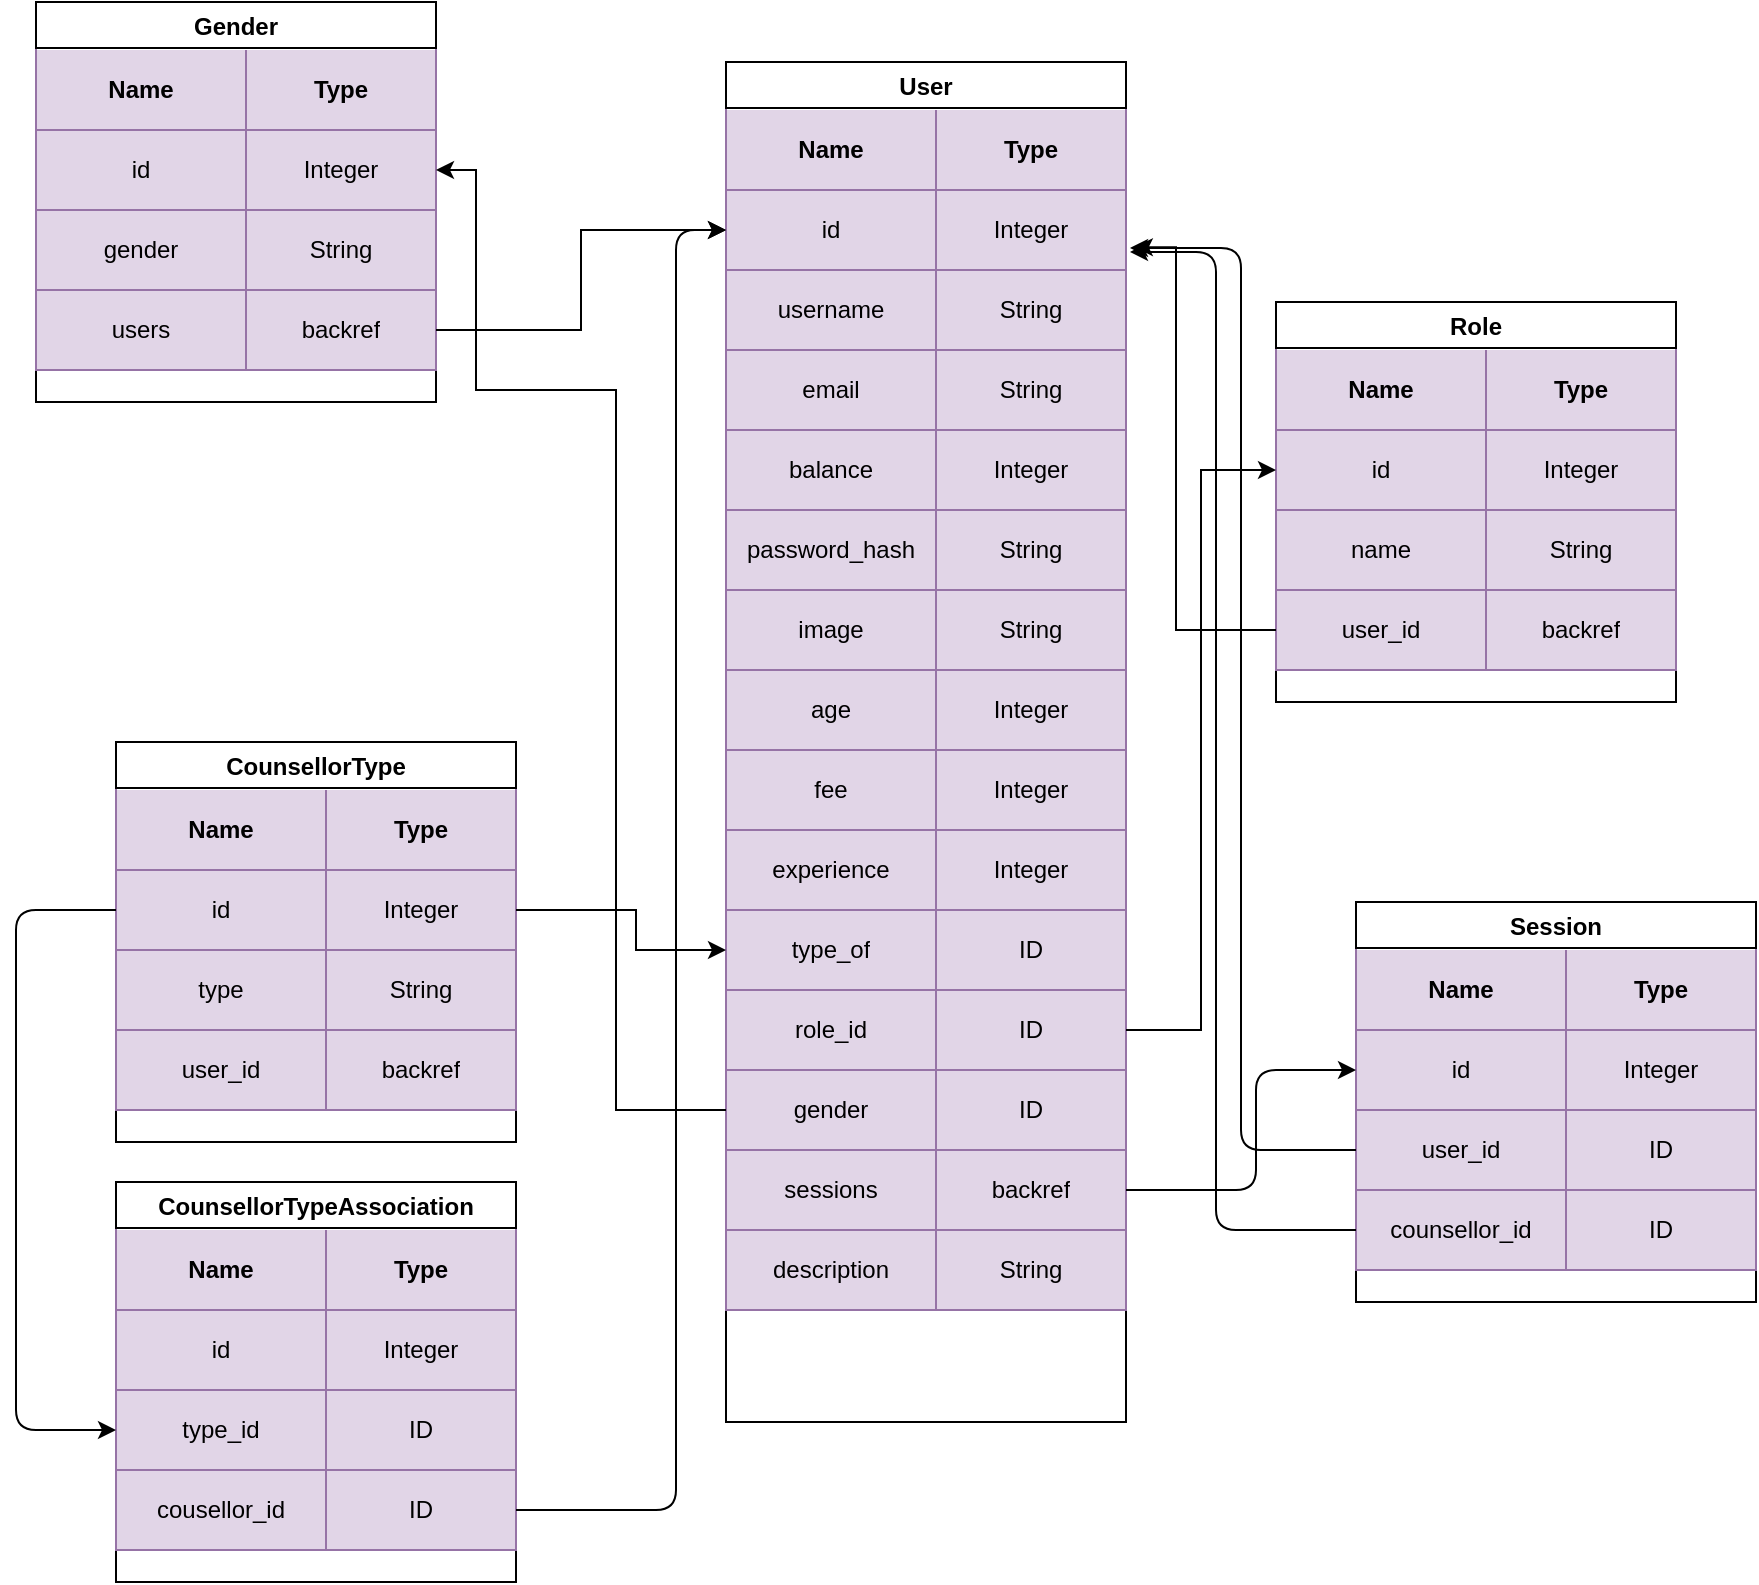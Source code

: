 <mxfile version="21.1.2" type="device">
  <diagram id="H3KfTvqpH3EYZ9Be-BMX" name="Page-1">
    <mxGraphModel dx="1950" dy="715" grid="1" gridSize="10" guides="1" tooltips="1" connect="1" arrows="1" fold="1" page="1" pageScale="1" pageWidth="850" pageHeight="1100" math="0" shadow="0">
      <root>
        <mxCell id="0" />
        <mxCell id="1" parent="0" />
        <mxCell id="WimtnYPjau7WILV3dE0_-45" value="Gender" style="swimlane;fontFamily=Helvetica;startSize=23;dropTarget=1;collapsible=1;container=1;rounded=0;" parent="1" vertex="1">
          <mxGeometry x="-20" y="10" width="200" height="200" as="geometry">
            <mxRectangle x="380" y="110" width="80" height="23" as="alternateBounds" />
          </mxGeometry>
        </mxCell>
        <mxCell id="0CC3JniCAvs3rf_kHth--1" value="" style="shape=table;startSize=0;container=1;collapsible=0;childLayout=tableLayout;rowLines=1;swimlaneHead=0;top=0;fillColor=#e1d5e7;strokeColor=#9673a6;movable=0;" parent="WimtnYPjau7WILV3dE0_-45" vertex="1">
          <mxGeometry y="24" width="200" height="160" as="geometry" />
        </mxCell>
        <mxCell id="0CC3JniCAvs3rf_kHth--2" value="" style="shape=tableRow;horizontal=0;startSize=0;swimlaneHead=0;swimlaneBody=0;top=0;left=0;bottom=0;right=0;collapsible=0;dropTarget=0;fillColor=none;points=[[0,0.5],[1,0.5]];portConstraint=eastwest;" parent="0CC3JniCAvs3rf_kHth--1" vertex="1">
          <mxGeometry width="200" height="40" as="geometry" />
        </mxCell>
        <mxCell id="0CC3JniCAvs3rf_kHth--3" value="&lt;b&gt;Name&lt;/b&gt;" style="shape=partialRectangle;html=1;whiteSpace=wrap;connectable=0;overflow=hidden;fillColor=none;top=0;left=0;bottom=0;right=0;pointerEvents=1;" parent="0CC3JniCAvs3rf_kHth--2" vertex="1">
          <mxGeometry width="105" height="40" as="geometry">
            <mxRectangle width="105" height="40" as="alternateBounds" />
          </mxGeometry>
        </mxCell>
        <mxCell id="0CC3JniCAvs3rf_kHth--4" value="&lt;b&gt;Type&lt;/b&gt;" style="shape=partialRectangle;html=1;whiteSpace=wrap;connectable=0;overflow=hidden;fillColor=none;top=0;left=0;bottom=0;right=0;pointerEvents=1;" parent="0CC3JniCAvs3rf_kHth--2" vertex="1">
          <mxGeometry x="105" width="95" height="40" as="geometry">
            <mxRectangle width="95" height="40" as="alternateBounds" />
          </mxGeometry>
        </mxCell>
        <mxCell id="0CC3JniCAvs3rf_kHth--95" style="shape=tableRow;horizontal=0;startSize=0;swimlaneHead=0;swimlaneBody=0;top=0;left=0;bottom=0;right=0;collapsible=0;dropTarget=0;fillColor=none;points=[[0,0.5],[1,0.5]];portConstraint=eastwest;" parent="0CC3JniCAvs3rf_kHth--1" vertex="1">
          <mxGeometry y="40" width="200" height="40" as="geometry" />
        </mxCell>
        <mxCell id="0CC3JniCAvs3rf_kHth--96" value="id" style="shape=partialRectangle;html=1;whiteSpace=wrap;connectable=0;overflow=hidden;fillColor=none;top=0;left=0;bottom=0;right=0;pointerEvents=1;" parent="0CC3JniCAvs3rf_kHth--95" vertex="1">
          <mxGeometry width="105" height="40" as="geometry">
            <mxRectangle width="105" height="40" as="alternateBounds" />
          </mxGeometry>
        </mxCell>
        <mxCell id="0CC3JniCAvs3rf_kHth--97" value="Integer" style="shape=partialRectangle;html=1;whiteSpace=wrap;connectable=0;overflow=hidden;fillColor=none;top=0;left=0;bottom=0;right=0;pointerEvents=1;" parent="0CC3JniCAvs3rf_kHth--95" vertex="1">
          <mxGeometry x="105" width="95" height="40" as="geometry">
            <mxRectangle width="95" height="40" as="alternateBounds" />
          </mxGeometry>
        </mxCell>
        <mxCell id="0CC3JniCAvs3rf_kHth--5" value="" style="shape=tableRow;horizontal=0;startSize=0;swimlaneHead=0;swimlaneBody=0;top=0;left=0;bottom=0;right=0;collapsible=0;dropTarget=0;fillColor=none;points=[[0,0.5],[1,0.5]];portConstraint=eastwest;" parent="0CC3JniCAvs3rf_kHth--1" vertex="1">
          <mxGeometry y="80" width="200" height="40" as="geometry" />
        </mxCell>
        <mxCell id="0CC3JniCAvs3rf_kHth--6" value="gender" style="shape=partialRectangle;html=1;whiteSpace=wrap;connectable=0;overflow=hidden;fillColor=none;top=0;left=0;bottom=0;right=0;pointerEvents=1;" parent="0CC3JniCAvs3rf_kHth--5" vertex="1">
          <mxGeometry width="105" height="40" as="geometry">
            <mxRectangle width="105" height="40" as="alternateBounds" />
          </mxGeometry>
        </mxCell>
        <mxCell id="0CC3JniCAvs3rf_kHth--7" value="String" style="shape=partialRectangle;html=1;whiteSpace=wrap;connectable=0;overflow=hidden;fillColor=none;top=0;left=0;bottom=0;right=0;pointerEvents=1;" parent="0CC3JniCAvs3rf_kHth--5" vertex="1">
          <mxGeometry x="105" width="95" height="40" as="geometry">
            <mxRectangle width="95" height="40" as="alternateBounds" />
          </mxGeometry>
        </mxCell>
        <mxCell id="0CC3JniCAvs3rf_kHth--112" style="shape=tableRow;horizontal=0;startSize=0;swimlaneHead=0;swimlaneBody=0;top=0;left=0;bottom=0;right=0;collapsible=0;dropTarget=0;fillColor=none;points=[[0,0.5],[1,0.5]];portConstraint=eastwest;" parent="0CC3JniCAvs3rf_kHth--1" vertex="1">
          <mxGeometry y="120" width="200" height="40" as="geometry" />
        </mxCell>
        <mxCell id="0CC3JniCAvs3rf_kHth--113" value="users" style="shape=partialRectangle;html=1;whiteSpace=wrap;connectable=0;overflow=hidden;fillColor=none;top=0;left=0;bottom=0;right=0;pointerEvents=1;" parent="0CC3JniCAvs3rf_kHth--112" vertex="1">
          <mxGeometry width="105" height="40" as="geometry">
            <mxRectangle width="105" height="40" as="alternateBounds" />
          </mxGeometry>
        </mxCell>
        <mxCell id="0CC3JniCAvs3rf_kHth--114" value="backref" style="shape=partialRectangle;html=1;whiteSpace=wrap;connectable=0;overflow=hidden;fillColor=none;top=0;left=0;bottom=0;right=0;pointerEvents=1;" parent="0CC3JniCAvs3rf_kHth--112" vertex="1">
          <mxGeometry x="105" width="95" height="40" as="geometry">
            <mxRectangle width="95" height="40" as="alternateBounds" />
          </mxGeometry>
        </mxCell>
        <mxCell id="0CC3JniCAvs3rf_kHth--40" value="Role" style="swimlane;fontFamily=Helvetica;startSize=23;dropTarget=1;collapsible=1;container=1;rounded=0;" parent="1" vertex="1">
          <mxGeometry x="600" y="160" width="200" height="200" as="geometry">
            <mxRectangle x="380" y="110" width="80" height="23" as="alternateBounds" />
          </mxGeometry>
        </mxCell>
        <mxCell id="0CC3JniCAvs3rf_kHth--41" value="" style="shape=table;startSize=0;container=1;collapsible=0;childLayout=tableLayout;rowLines=1;swimlaneHead=0;top=0;fillColor=#e1d5e7;strokeColor=#9673a6;movable=0;" parent="0CC3JniCAvs3rf_kHth--40" vertex="1">
          <mxGeometry y="24" width="200" height="160" as="geometry" />
        </mxCell>
        <mxCell id="0CC3JniCAvs3rf_kHth--42" value="" style="shape=tableRow;horizontal=0;startSize=0;swimlaneHead=0;swimlaneBody=0;top=0;left=0;bottom=0;right=0;collapsible=0;dropTarget=0;fillColor=none;points=[[0,0.5],[1,0.5]];portConstraint=eastwest;" parent="0CC3JniCAvs3rf_kHth--41" vertex="1">
          <mxGeometry width="200" height="40" as="geometry" />
        </mxCell>
        <mxCell id="0CC3JniCAvs3rf_kHth--43" value="&lt;b&gt;Name&lt;/b&gt;" style="shape=partialRectangle;html=1;whiteSpace=wrap;connectable=0;overflow=hidden;fillColor=none;top=0;left=0;bottom=0;right=0;pointerEvents=1;" parent="0CC3JniCAvs3rf_kHth--42" vertex="1">
          <mxGeometry width="105" height="40" as="geometry">
            <mxRectangle width="105" height="40" as="alternateBounds" />
          </mxGeometry>
        </mxCell>
        <mxCell id="0CC3JniCAvs3rf_kHth--44" value="&lt;b&gt;Type&lt;/b&gt;" style="shape=partialRectangle;html=1;whiteSpace=wrap;connectable=0;overflow=hidden;fillColor=none;top=0;left=0;bottom=0;right=0;pointerEvents=1;" parent="0CC3JniCAvs3rf_kHth--42" vertex="1">
          <mxGeometry x="105" width="95" height="40" as="geometry">
            <mxRectangle width="95" height="40" as="alternateBounds" />
          </mxGeometry>
        </mxCell>
        <mxCell id="0CC3JniCAvs3rf_kHth--98" style="shape=tableRow;horizontal=0;startSize=0;swimlaneHead=0;swimlaneBody=0;top=0;left=0;bottom=0;right=0;collapsible=0;dropTarget=0;fillColor=none;points=[[0,0.5],[1,0.5]];portConstraint=eastwest;" parent="0CC3JniCAvs3rf_kHth--41" vertex="1">
          <mxGeometry y="40" width="200" height="40" as="geometry" />
        </mxCell>
        <mxCell id="0CC3JniCAvs3rf_kHth--99" value="id" style="shape=partialRectangle;html=1;whiteSpace=wrap;connectable=0;overflow=hidden;fillColor=none;top=0;left=0;bottom=0;right=0;pointerEvents=1;" parent="0CC3JniCAvs3rf_kHth--98" vertex="1">
          <mxGeometry width="105" height="40" as="geometry">
            <mxRectangle width="105" height="40" as="alternateBounds" />
          </mxGeometry>
        </mxCell>
        <mxCell id="0CC3JniCAvs3rf_kHth--100" value="Integer" style="shape=partialRectangle;html=1;whiteSpace=wrap;connectable=0;overflow=hidden;fillColor=none;top=0;left=0;bottom=0;right=0;pointerEvents=1;" parent="0CC3JniCAvs3rf_kHth--98" vertex="1">
          <mxGeometry x="105" width="95" height="40" as="geometry">
            <mxRectangle width="95" height="40" as="alternateBounds" />
          </mxGeometry>
        </mxCell>
        <mxCell id="0CC3JniCAvs3rf_kHth--45" value="" style="shape=tableRow;horizontal=0;startSize=0;swimlaneHead=0;swimlaneBody=0;top=0;left=0;bottom=0;right=0;collapsible=0;dropTarget=0;fillColor=none;points=[[0,0.5],[1,0.5]];portConstraint=eastwest;" parent="0CC3JniCAvs3rf_kHth--41" vertex="1">
          <mxGeometry y="80" width="200" height="40" as="geometry" />
        </mxCell>
        <mxCell id="0CC3JniCAvs3rf_kHth--46" value="name" style="shape=partialRectangle;html=1;whiteSpace=wrap;connectable=0;overflow=hidden;fillColor=none;top=0;left=0;bottom=0;right=0;pointerEvents=1;" parent="0CC3JniCAvs3rf_kHth--45" vertex="1">
          <mxGeometry width="105" height="40" as="geometry">
            <mxRectangle width="105" height="40" as="alternateBounds" />
          </mxGeometry>
        </mxCell>
        <mxCell id="0CC3JniCAvs3rf_kHth--47" value="String" style="shape=partialRectangle;html=1;whiteSpace=wrap;connectable=0;overflow=hidden;fillColor=none;top=0;left=0;bottom=0;right=0;pointerEvents=1;" parent="0CC3JniCAvs3rf_kHth--45" vertex="1">
          <mxGeometry x="105" width="95" height="40" as="geometry">
            <mxRectangle width="95" height="40" as="alternateBounds" />
          </mxGeometry>
        </mxCell>
        <mxCell id="0CC3JniCAvs3rf_kHth--48" value="" style="shape=tableRow;horizontal=0;startSize=0;swimlaneHead=0;swimlaneBody=0;top=0;left=0;bottom=0;right=0;collapsible=0;dropTarget=0;fillColor=none;points=[[0,0.5],[1,0.5]];portConstraint=eastwest;" parent="0CC3JniCAvs3rf_kHth--41" vertex="1">
          <mxGeometry y="120" width="200" height="40" as="geometry" />
        </mxCell>
        <mxCell id="0CC3JniCAvs3rf_kHth--49" value="user_id" style="shape=partialRectangle;html=1;whiteSpace=wrap;connectable=0;overflow=hidden;fillColor=none;top=0;left=0;bottom=0;right=0;pointerEvents=1;" parent="0CC3JniCAvs3rf_kHth--48" vertex="1">
          <mxGeometry width="105" height="40" as="geometry">
            <mxRectangle width="105" height="40" as="alternateBounds" />
          </mxGeometry>
        </mxCell>
        <mxCell id="0CC3JniCAvs3rf_kHth--50" value="backref" style="shape=partialRectangle;html=1;whiteSpace=wrap;connectable=0;overflow=hidden;fillColor=none;top=0;left=0;bottom=0;right=0;pointerEvents=1;" parent="0CC3JniCAvs3rf_kHth--48" vertex="1">
          <mxGeometry x="105" width="95" height="40" as="geometry">
            <mxRectangle width="95" height="40" as="alternateBounds" />
          </mxGeometry>
        </mxCell>
        <mxCell id="0CC3JniCAvs3rf_kHth--51" value="User" style="swimlane;fontFamily=Helvetica;startSize=23;dropTarget=1;collapsible=1;container=1;rounded=0;" parent="1" vertex="1">
          <mxGeometry x="325" y="40" width="200" height="680" as="geometry">
            <mxRectangle x="380" y="110" width="80" height="23" as="alternateBounds" />
          </mxGeometry>
        </mxCell>
        <mxCell id="0CC3JniCAvs3rf_kHth--52" value="" style="shape=table;startSize=0;container=1;collapsible=0;childLayout=tableLayout;rowLines=1;swimlaneHead=0;top=0;fillColor=#e1d5e7;strokeColor=#9673a6;movable=0;" parent="0CC3JniCAvs3rf_kHth--51" vertex="1">
          <mxGeometry y="24" width="200" height="600" as="geometry" />
        </mxCell>
        <mxCell id="0CC3JniCAvs3rf_kHth--53" value="" style="shape=tableRow;horizontal=0;startSize=0;swimlaneHead=0;swimlaneBody=0;top=0;left=0;bottom=0;right=0;collapsible=0;dropTarget=0;fillColor=none;points=[[0,0.5],[1,0.5]];portConstraint=eastwest;" parent="0CC3JniCAvs3rf_kHth--52" vertex="1">
          <mxGeometry width="200" height="40" as="geometry" />
        </mxCell>
        <mxCell id="0CC3JniCAvs3rf_kHth--54" value="&lt;b&gt;Name&lt;/b&gt;" style="shape=partialRectangle;html=1;whiteSpace=wrap;connectable=0;overflow=hidden;fillColor=none;top=0;left=0;bottom=0;right=0;pointerEvents=1;" parent="0CC3JniCAvs3rf_kHth--53" vertex="1">
          <mxGeometry width="105" height="40" as="geometry">
            <mxRectangle width="105" height="40" as="alternateBounds" />
          </mxGeometry>
        </mxCell>
        <mxCell id="0CC3JniCAvs3rf_kHth--55" value="&lt;b&gt;Type&lt;/b&gt;" style="shape=partialRectangle;html=1;whiteSpace=wrap;connectable=0;overflow=hidden;fillColor=none;top=0;left=0;bottom=0;right=0;pointerEvents=1;" parent="0CC3JniCAvs3rf_kHth--53" vertex="1">
          <mxGeometry x="105" width="95" height="40" as="geometry">
            <mxRectangle width="95" height="40" as="alternateBounds" />
          </mxGeometry>
        </mxCell>
        <mxCell id="0CC3JniCAvs3rf_kHth--56" value="" style="shape=tableRow;horizontal=0;startSize=0;swimlaneHead=0;swimlaneBody=0;top=0;left=0;bottom=0;right=0;collapsible=0;dropTarget=0;fillColor=none;points=[[0,0.5],[1,0.5]];portConstraint=eastwest;" parent="0CC3JniCAvs3rf_kHth--52" vertex="1">
          <mxGeometry y="40" width="200" height="40" as="geometry" />
        </mxCell>
        <mxCell id="0CC3JniCAvs3rf_kHth--57" value="id" style="shape=partialRectangle;html=1;whiteSpace=wrap;connectable=0;overflow=hidden;fillColor=none;top=0;left=0;bottom=0;right=0;pointerEvents=1;" parent="0CC3JniCAvs3rf_kHth--56" vertex="1">
          <mxGeometry width="105" height="40" as="geometry">
            <mxRectangle width="105" height="40" as="alternateBounds" />
          </mxGeometry>
        </mxCell>
        <mxCell id="0CC3JniCAvs3rf_kHth--58" value="Integer" style="shape=partialRectangle;html=1;whiteSpace=wrap;connectable=0;overflow=hidden;fillColor=none;top=0;left=0;bottom=0;right=0;pointerEvents=1;" parent="0CC3JniCAvs3rf_kHth--56" vertex="1">
          <mxGeometry x="105" width="95" height="40" as="geometry">
            <mxRectangle width="95" height="40" as="alternateBounds" />
          </mxGeometry>
        </mxCell>
        <mxCell id="0CC3JniCAvs3rf_kHth--59" value="" style="shape=tableRow;horizontal=0;startSize=0;swimlaneHead=0;swimlaneBody=0;top=0;left=0;bottom=0;right=0;collapsible=0;dropTarget=0;fillColor=none;points=[[0,0.5],[1,0.5]];portConstraint=eastwest;" parent="0CC3JniCAvs3rf_kHth--52" vertex="1">
          <mxGeometry y="80" width="200" height="40" as="geometry" />
        </mxCell>
        <mxCell id="0CC3JniCAvs3rf_kHth--60" value="username" style="shape=partialRectangle;html=1;whiteSpace=wrap;connectable=0;overflow=hidden;fillColor=none;top=0;left=0;bottom=0;right=0;pointerEvents=1;" parent="0CC3JniCAvs3rf_kHth--59" vertex="1">
          <mxGeometry width="105" height="40" as="geometry">
            <mxRectangle width="105" height="40" as="alternateBounds" />
          </mxGeometry>
        </mxCell>
        <mxCell id="0CC3JniCAvs3rf_kHth--61" value="String" style="shape=partialRectangle;html=1;whiteSpace=wrap;connectable=0;overflow=hidden;fillColor=none;top=0;left=0;bottom=0;right=0;pointerEvents=1;" parent="0CC3JniCAvs3rf_kHth--59" vertex="1">
          <mxGeometry x="105" width="95" height="40" as="geometry">
            <mxRectangle width="95" height="40" as="alternateBounds" />
          </mxGeometry>
        </mxCell>
        <mxCell id="0CC3JniCAvs3rf_kHth--62" style="shape=tableRow;horizontal=0;startSize=0;swimlaneHead=0;swimlaneBody=0;top=0;left=0;bottom=0;right=0;collapsible=0;dropTarget=0;fillColor=none;points=[[0,0.5],[1,0.5]];portConstraint=eastwest;" parent="0CC3JniCAvs3rf_kHth--52" vertex="1">
          <mxGeometry y="120" width="200" height="40" as="geometry" />
        </mxCell>
        <mxCell id="0CC3JniCAvs3rf_kHth--63" value="email" style="shape=partialRectangle;html=1;whiteSpace=wrap;connectable=0;overflow=hidden;fillColor=none;top=0;left=0;bottom=0;right=0;pointerEvents=1;" parent="0CC3JniCAvs3rf_kHth--62" vertex="1">
          <mxGeometry width="105" height="40" as="geometry">
            <mxRectangle width="105" height="40" as="alternateBounds" />
          </mxGeometry>
        </mxCell>
        <mxCell id="0CC3JniCAvs3rf_kHth--64" value="String" style="shape=partialRectangle;html=1;whiteSpace=wrap;connectable=0;overflow=hidden;fillColor=none;top=0;left=0;bottom=0;right=0;pointerEvents=1;" parent="0CC3JniCAvs3rf_kHth--62" vertex="1">
          <mxGeometry x="105" width="95" height="40" as="geometry">
            <mxRectangle width="95" height="40" as="alternateBounds" />
          </mxGeometry>
        </mxCell>
        <mxCell id="0CC3JniCAvs3rf_kHth--68" style="shape=tableRow;horizontal=0;startSize=0;swimlaneHead=0;swimlaneBody=0;top=0;left=0;bottom=0;right=0;collapsible=0;dropTarget=0;fillColor=none;points=[[0,0.5],[1,0.5]];portConstraint=eastwest;" parent="0CC3JniCAvs3rf_kHth--52" vertex="1">
          <mxGeometry y="160" width="200" height="40" as="geometry" />
        </mxCell>
        <mxCell id="0CC3JniCAvs3rf_kHth--69" value="balance" style="shape=partialRectangle;html=1;whiteSpace=wrap;connectable=0;overflow=hidden;fillColor=none;top=0;left=0;bottom=0;right=0;pointerEvents=1;" parent="0CC3JniCAvs3rf_kHth--68" vertex="1">
          <mxGeometry width="105" height="40" as="geometry">
            <mxRectangle width="105" height="40" as="alternateBounds" />
          </mxGeometry>
        </mxCell>
        <mxCell id="0CC3JniCAvs3rf_kHth--70" value="Integer" style="shape=partialRectangle;html=1;whiteSpace=wrap;connectable=0;overflow=hidden;fillColor=none;top=0;left=0;bottom=0;right=0;pointerEvents=1;" parent="0CC3JniCAvs3rf_kHth--68" vertex="1">
          <mxGeometry x="105" width="95" height="40" as="geometry">
            <mxRectangle width="95" height="40" as="alternateBounds" />
          </mxGeometry>
        </mxCell>
        <mxCell id="0CC3JniCAvs3rf_kHth--71" style="shape=tableRow;horizontal=0;startSize=0;swimlaneHead=0;swimlaneBody=0;top=0;left=0;bottom=0;right=0;collapsible=0;dropTarget=0;fillColor=none;points=[[0,0.5],[1,0.5]];portConstraint=eastwest;" parent="0CC3JniCAvs3rf_kHth--52" vertex="1">
          <mxGeometry y="200" width="200" height="40" as="geometry" />
        </mxCell>
        <mxCell id="0CC3JniCAvs3rf_kHth--72" value="password_hash" style="shape=partialRectangle;html=1;whiteSpace=wrap;connectable=0;overflow=hidden;fillColor=none;top=0;left=0;bottom=0;right=0;pointerEvents=1;" parent="0CC3JniCAvs3rf_kHth--71" vertex="1">
          <mxGeometry width="105" height="40" as="geometry">
            <mxRectangle width="105" height="40" as="alternateBounds" />
          </mxGeometry>
        </mxCell>
        <mxCell id="0CC3JniCAvs3rf_kHth--73" value="String" style="shape=partialRectangle;html=1;whiteSpace=wrap;connectable=0;overflow=hidden;fillColor=none;top=0;left=0;bottom=0;right=0;pointerEvents=1;" parent="0CC3JniCAvs3rf_kHth--71" vertex="1">
          <mxGeometry x="105" width="95" height="40" as="geometry">
            <mxRectangle width="95" height="40" as="alternateBounds" />
          </mxGeometry>
        </mxCell>
        <mxCell id="0CC3JniCAvs3rf_kHth--74" style="shape=tableRow;horizontal=0;startSize=0;swimlaneHead=0;swimlaneBody=0;top=0;left=0;bottom=0;right=0;collapsible=0;dropTarget=0;fillColor=none;points=[[0,0.5],[1,0.5]];portConstraint=eastwest;" parent="0CC3JniCAvs3rf_kHth--52" vertex="1">
          <mxGeometry y="240" width="200" height="40" as="geometry" />
        </mxCell>
        <mxCell id="0CC3JniCAvs3rf_kHth--75" value="image" style="shape=partialRectangle;html=1;whiteSpace=wrap;connectable=0;overflow=hidden;fillColor=none;top=0;left=0;bottom=0;right=0;pointerEvents=1;" parent="0CC3JniCAvs3rf_kHth--74" vertex="1">
          <mxGeometry width="105" height="40" as="geometry">
            <mxRectangle width="105" height="40" as="alternateBounds" />
          </mxGeometry>
        </mxCell>
        <mxCell id="0CC3JniCAvs3rf_kHth--76" value="String" style="shape=partialRectangle;html=1;whiteSpace=wrap;connectable=0;overflow=hidden;fillColor=none;top=0;left=0;bottom=0;right=0;pointerEvents=1;" parent="0CC3JniCAvs3rf_kHth--74" vertex="1">
          <mxGeometry x="105" width="95" height="40" as="geometry">
            <mxRectangle width="95" height="40" as="alternateBounds" />
          </mxGeometry>
        </mxCell>
        <mxCell id="0CC3JniCAvs3rf_kHth--77" style="shape=tableRow;horizontal=0;startSize=0;swimlaneHead=0;swimlaneBody=0;top=0;left=0;bottom=0;right=0;collapsible=0;dropTarget=0;fillColor=none;points=[[0,0.5],[1,0.5]];portConstraint=eastwest;" parent="0CC3JniCAvs3rf_kHth--52" vertex="1">
          <mxGeometry y="280" width="200" height="40" as="geometry" />
        </mxCell>
        <mxCell id="0CC3JniCAvs3rf_kHth--78" value="age" style="shape=partialRectangle;html=1;whiteSpace=wrap;connectable=0;overflow=hidden;fillColor=none;top=0;left=0;bottom=0;right=0;pointerEvents=1;" parent="0CC3JniCAvs3rf_kHth--77" vertex="1">
          <mxGeometry width="105" height="40" as="geometry">
            <mxRectangle width="105" height="40" as="alternateBounds" />
          </mxGeometry>
        </mxCell>
        <mxCell id="0CC3JniCAvs3rf_kHth--79" value="Integer" style="shape=partialRectangle;html=1;whiteSpace=wrap;connectable=0;overflow=hidden;fillColor=none;top=0;left=0;bottom=0;right=0;pointerEvents=1;" parent="0CC3JniCAvs3rf_kHth--77" vertex="1">
          <mxGeometry x="105" width="95" height="40" as="geometry">
            <mxRectangle width="95" height="40" as="alternateBounds" />
          </mxGeometry>
        </mxCell>
        <mxCell id="0CC3JniCAvs3rf_kHth--80" style="shape=tableRow;horizontal=0;startSize=0;swimlaneHead=0;swimlaneBody=0;top=0;left=0;bottom=0;right=0;collapsible=0;dropTarget=0;fillColor=none;points=[[0,0.5],[1,0.5]];portConstraint=eastwest;" parent="0CC3JniCAvs3rf_kHth--52" vertex="1">
          <mxGeometry y="320" width="200" height="40" as="geometry" />
        </mxCell>
        <mxCell id="0CC3JniCAvs3rf_kHth--81" value="fee" style="shape=partialRectangle;html=1;whiteSpace=wrap;connectable=0;overflow=hidden;fillColor=none;top=0;left=0;bottom=0;right=0;pointerEvents=1;" parent="0CC3JniCAvs3rf_kHth--80" vertex="1">
          <mxGeometry width="105" height="40" as="geometry">
            <mxRectangle width="105" height="40" as="alternateBounds" />
          </mxGeometry>
        </mxCell>
        <mxCell id="0CC3JniCAvs3rf_kHth--82" value="Integer" style="shape=partialRectangle;html=1;whiteSpace=wrap;connectable=0;overflow=hidden;fillColor=none;top=0;left=0;bottom=0;right=0;pointerEvents=1;" parent="0CC3JniCAvs3rf_kHth--80" vertex="1">
          <mxGeometry x="105" width="95" height="40" as="geometry">
            <mxRectangle width="95" height="40" as="alternateBounds" />
          </mxGeometry>
        </mxCell>
        <mxCell id="0CC3JniCAvs3rf_kHth--83" style="shape=tableRow;horizontal=0;startSize=0;swimlaneHead=0;swimlaneBody=0;top=0;left=0;bottom=0;right=0;collapsible=0;dropTarget=0;fillColor=none;points=[[0,0.5],[1,0.5]];portConstraint=eastwest;" parent="0CC3JniCAvs3rf_kHth--52" vertex="1">
          <mxGeometry y="360" width="200" height="40" as="geometry" />
        </mxCell>
        <mxCell id="0CC3JniCAvs3rf_kHth--84" value="experience" style="shape=partialRectangle;html=1;whiteSpace=wrap;connectable=0;overflow=hidden;fillColor=none;top=0;left=0;bottom=0;right=0;pointerEvents=1;" parent="0CC3JniCAvs3rf_kHth--83" vertex="1">
          <mxGeometry width="105" height="40" as="geometry">
            <mxRectangle width="105" height="40" as="alternateBounds" />
          </mxGeometry>
        </mxCell>
        <mxCell id="0CC3JniCAvs3rf_kHth--85" value="Integer" style="shape=partialRectangle;html=1;whiteSpace=wrap;connectable=0;overflow=hidden;fillColor=none;top=0;left=0;bottom=0;right=0;pointerEvents=1;" parent="0CC3JniCAvs3rf_kHth--83" vertex="1">
          <mxGeometry x="105" width="95" height="40" as="geometry">
            <mxRectangle width="95" height="40" as="alternateBounds" />
          </mxGeometry>
        </mxCell>
        <mxCell id="0CC3JniCAvs3rf_kHth--86" style="shape=tableRow;horizontal=0;startSize=0;swimlaneHead=0;swimlaneBody=0;top=0;left=0;bottom=0;right=0;collapsible=0;dropTarget=0;fillColor=none;points=[[0,0.5],[1,0.5]];portConstraint=eastwest;" parent="0CC3JniCAvs3rf_kHth--52" vertex="1">
          <mxGeometry y="400" width="200" height="40" as="geometry" />
        </mxCell>
        <mxCell id="0CC3JniCAvs3rf_kHth--87" value="type_of" style="shape=partialRectangle;html=1;whiteSpace=wrap;connectable=0;overflow=hidden;fillColor=none;top=0;left=0;bottom=0;right=0;pointerEvents=1;" parent="0CC3JniCAvs3rf_kHth--86" vertex="1">
          <mxGeometry width="105" height="40" as="geometry">
            <mxRectangle width="105" height="40" as="alternateBounds" />
          </mxGeometry>
        </mxCell>
        <mxCell id="0CC3JniCAvs3rf_kHth--88" value="ID" style="shape=partialRectangle;html=1;whiteSpace=wrap;connectable=0;overflow=hidden;fillColor=none;top=0;left=0;bottom=0;right=0;pointerEvents=1;" parent="0CC3JniCAvs3rf_kHth--86" vertex="1">
          <mxGeometry x="105" width="95" height="40" as="geometry">
            <mxRectangle width="95" height="40" as="alternateBounds" />
          </mxGeometry>
        </mxCell>
        <mxCell id="0CC3JniCAvs3rf_kHth--89" style="shape=tableRow;horizontal=0;startSize=0;swimlaneHead=0;swimlaneBody=0;top=0;left=0;bottom=0;right=0;collapsible=0;dropTarget=0;fillColor=none;points=[[0,0.5],[1,0.5]];portConstraint=eastwest;" parent="0CC3JniCAvs3rf_kHth--52" vertex="1">
          <mxGeometry y="440" width="200" height="40" as="geometry" />
        </mxCell>
        <mxCell id="0CC3JniCAvs3rf_kHth--90" value="role_id" style="shape=partialRectangle;html=1;whiteSpace=wrap;connectable=0;overflow=hidden;fillColor=none;top=0;left=0;bottom=0;right=0;pointerEvents=1;" parent="0CC3JniCAvs3rf_kHth--89" vertex="1">
          <mxGeometry width="105" height="40" as="geometry">
            <mxRectangle width="105" height="40" as="alternateBounds" />
          </mxGeometry>
        </mxCell>
        <mxCell id="0CC3JniCAvs3rf_kHth--91" value="ID" style="shape=partialRectangle;html=1;whiteSpace=wrap;connectable=0;overflow=hidden;fillColor=none;top=0;left=0;bottom=0;right=0;pointerEvents=1;" parent="0CC3JniCAvs3rf_kHth--89" vertex="1">
          <mxGeometry x="105" width="95" height="40" as="geometry">
            <mxRectangle width="95" height="40" as="alternateBounds" />
          </mxGeometry>
        </mxCell>
        <mxCell id="0CC3JniCAvs3rf_kHth--108" style="shape=tableRow;horizontal=0;startSize=0;swimlaneHead=0;swimlaneBody=0;top=0;left=0;bottom=0;right=0;collapsible=0;dropTarget=0;fillColor=none;points=[[0,0.5],[1,0.5]];portConstraint=eastwest;" parent="0CC3JniCAvs3rf_kHth--52" vertex="1">
          <mxGeometry y="480" width="200" height="40" as="geometry" />
        </mxCell>
        <mxCell id="0CC3JniCAvs3rf_kHth--109" value="gender" style="shape=partialRectangle;html=1;whiteSpace=wrap;connectable=0;overflow=hidden;fillColor=none;top=0;left=0;bottom=0;right=0;pointerEvents=1;" parent="0CC3JniCAvs3rf_kHth--108" vertex="1">
          <mxGeometry width="105" height="40" as="geometry">
            <mxRectangle width="105" height="40" as="alternateBounds" />
          </mxGeometry>
        </mxCell>
        <mxCell id="0CC3JniCAvs3rf_kHth--110" value="ID" style="shape=partialRectangle;html=1;whiteSpace=wrap;connectable=0;overflow=hidden;fillColor=none;top=0;left=0;bottom=0;right=0;pointerEvents=1;" parent="0CC3JniCAvs3rf_kHth--108" vertex="1">
          <mxGeometry x="105" width="95" height="40" as="geometry">
            <mxRectangle width="95" height="40" as="alternateBounds" />
          </mxGeometry>
        </mxCell>
        <mxCell id="0CC3JniCAvs3rf_kHth--105" style="shape=tableRow;horizontal=0;startSize=0;swimlaneHead=0;swimlaneBody=0;top=0;left=0;bottom=0;right=0;collapsible=0;dropTarget=0;fillColor=none;points=[[0,0.5],[1,0.5]];portConstraint=eastwest;" parent="0CC3JniCAvs3rf_kHth--52" vertex="1">
          <mxGeometry y="520" width="200" height="40" as="geometry" />
        </mxCell>
        <mxCell id="0CC3JniCAvs3rf_kHth--106" value="sessions" style="shape=partialRectangle;html=1;whiteSpace=wrap;connectable=0;overflow=hidden;fillColor=none;top=0;left=0;bottom=0;right=0;pointerEvents=1;" parent="0CC3JniCAvs3rf_kHth--105" vertex="1">
          <mxGeometry width="105" height="40" as="geometry">
            <mxRectangle width="105" height="40" as="alternateBounds" />
          </mxGeometry>
        </mxCell>
        <mxCell id="0CC3JniCAvs3rf_kHth--107" value="backref" style="shape=partialRectangle;html=1;whiteSpace=wrap;connectable=0;overflow=hidden;fillColor=none;top=0;left=0;bottom=0;right=0;pointerEvents=1;" parent="0CC3JniCAvs3rf_kHth--105" vertex="1">
          <mxGeometry x="105" width="95" height="40" as="geometry">
            <mxRectangle width="95" height="40" as="alternateBounds" />
          </mxGeometry>
        </mxCell>
        <mxCell id="0CC3JniCAvs3rf_kHth--102" style="shape=tableRow;horizontal=0;startSize=0;swimlaneHead=0;swimlaneBody=0;top=0;left=0;bottom=0;right=0;collapsible=0;dropTarget=0;fillColor=none;points=[[0,0.5],[1,0.5]];portConstraint=eastwest;" parent="0CC3JniCAvs3rf_kHth--52" vertex="1">
          <mxGeometry y="560" width="200" height="40" as="geometry" />
        </mxCell>
        <mxCell id="0CC3JniCAvs3rf_kHth--103" value="description" style="shape=partialRectangle;html=1;whiteSpace=wrap;connectable=0;overflow=hidden;fillColor=none;top=0;left=0;bottom=0;right=0;pointerEvents=1;" parent="0CC3JniCAvs3rf_kHth--102" vertex="1">
          <mxGeometry width="105" height="40" as="geometry">
            <mxRectangle width="105" height="40" as="alternateBounds" />
          </mxGeometry>
        </mxCell>
        <mxCell id="0CC3JniCAvs3rf_kHth--104" value="String" style="shape=partialRectangle;html=1;whiteSpace=wrap;connectable=0;overflow=hidden;fillColor=none;top=0;left=0;bottom=0;right=0;pointerEvents=1;" parent="0CC3JniCAvs3rf_kHth--102" vertex="1">
          <mxGeometry x="105" width="95" height="40" as="geometry">
            <mxRectangle width="95" height="40" as="alternateBounds" />
          </mxGeometry>
        </mxCell>
        <mxCell id="0CC3JniCAvs3rf_kHth--117" style="edgeStyle=orthogonalEdgeStyle;rounded=0;orthogonalLoop=1;jettySize=auto;html=1;entryX=1;entryY=0.5;entryDx=0;entryDy=0;" parent="1" source="0CC3JniCAvs3rf_kHth--108" target="0CC3JniCAvs3rf_kHth--95" edge="1">
          <mxGeometry relative="1" as="geometry">
            <mxPoint x="280" y="210" as="targetPoint" />
            <Array as="points">
              <mxPoint x="270" y="564" />
              <mxPoint x="270" y="204" />
              <mxPoint x="200" y="204" />
              <mxPoint x="200" y="94" />
            </Array>
          </mxGeometry>
        </mxCell>
        <mxCell id="0CC3JniCAvs3rf_kHth--118" style="edgeStyle=orthogonalEdgeStyle;rounded=0;orthogonalLoop=1;jettySize=auto;html=1;entryX=0;entryY=0.5;entryDx=0;entryDy=0;" parent="1" source="0CC3JniCAvs3rf_kHth--112" target="0CC3JniCAvs3rf_kHth--56" edge="1">
          <mxGeometry relative="1" as="geometry" />
        </mxCell>
        <mxCell id="0CC3JniCAvs3rf_kHth--119" style="edgeStyle=orthogonalEdgeStyle;rounded=0;orthogonalLoop=1;jettySize=auto;html=1;entryX=0;entryY=0.5;entryDx=0;entryDy=0;" parent="1" source="0CC3JniCAvs3rf_kHth--89" target="0CC3JniCAvs3rf_kHth--98" edge="1">
          <mxGeometry relative="1" as="geometry" />
        </mxCell>
        <mxCell id="0CC3JniCAvs3rf_kHth--120" style="edgeStyle=orthogonalEdgeStyle;rounded=0;orthogonalLoop=1;jettySize=auto;html=1;entryX=1.022;entryY=0.715;entryDx=0;entryDy=0;entryPerimeter=0;" parent="1" source="0CC3JniCAvs3rf_kHth--48" target="0CC3JniCAvs3rf_kHth--56" edge="1">
          <mxGeometry relative="1" as="geometry">
            <Array as="points">
              <mxPoint x="550" y="324" />
              <mxPoint x="550" y="133" />
            </Array>
          </mxGeometry>
        </mxCell>
        <mxCell id="0CC3JniCAvs3rf_kHth--132" value="CounsellorType" style="swimlane;fontFamily=Helvetica;startSize=23;dropTarget=1;collapsible=1;container=1;rounded=0;" parent="1" vertex="1">
          <mxGeometry x="20" y="380" width="200" height="200" as="geometry">
            <mxRectangle x="380" y="110" width="80" height="23" as="alternateBounds" />
          </mxGeometry>
        </mxCell>
        <mxCell id="0CC3JniCAvs3rf_kHth--133" value="" style="shape=table;startSize=0;container=1;collapsible=0;childLayout=tableLayout;rowLines=1;swimlaneHead=0;top=0;fillColor=#e1d5e7;strokeColor=#9673a6;movable=0;" parent="0CC3JniCAvs3rf_kHth--132" vertex="1">
          <mxGeometry y="24" width="200" height="160" as="geometry" />
        </mxCell>
        <mxCell id="0CC3JniCAvs3rf_kHth--134" value="" style="shape=tableRow;horizontal=0;startSize=0;swimlaneHead=0;swimlaneBody=0;top=0;left=0;bottom=0;right=0;collapsible=0;dropTarget=0;fillColor=none;points=[[0,0.5],[1,0.5]];portConstraint=eastwest;" parent="0CC3JniCAvs3rf_kHth--133" vertex="1">
          <mxGeometry width="200" height="40" as="geometry" />
        </mxCell>
        <mxCell id="0CC3JniCAvs3rf_kHth--135" value="&lt;b&gt;Name&lt;/b&gt;" style="shape=partialRectangle;html=1;whiteSpace=wrap;connectable=0;overflow=hidden;fillColor=none;top=0;left=0;bottom=0;right=0;pointerEvents=1;" parent="0CC3JniCAvs3rf_kHth--134" vertex="1">
          <mxGeometry width="105" height="40" as="geometry">
            <mxRectangle width="105" height="40" as="alternateBounds" />
          </mxGeometry>
        </mxCell>
        <mxCell id="0CC3JniCAvs3rf_kHth--136" value="&lt;b&gt;Type&lt;/b&gt;" style="shape=partialRectangle;html=1;whiteSpace=wrap;connectable=0;overflow=hidden;fillColor=none;top=0;left=0;bottom=0;right=0;pointerEvents=1;" parent="0CC3JniCAvs3rf_kHth--134" vertex="1">
          <mxGeometry x="105" width="95" height="40" as="geometry">
            <mxRectangle width="95" height="40" as="alternateBounds" />
          </mxGeometry>
        </mxCell>
        <mxCell id="0CC3JniCAvs3rf_kHth--137" style="shape=tableRow;horizontal=0;startSize=0;swimlaneHead=0;swimlaneBody=0;top=0;left=0;bottom=0;right=0;collapsible=0;dropTarget=0;fillColor=none;points=[[0,0.5],[1,0.5]];portConstraint=eastwest;" parent="0CC3JniCAvs3rf_kHth--133" vertex="1">
          <mxGeometry y="40" width="200" height="40" as="geometry" />
        </mxCell>
        <mxCell id="0CC3JniCAvs3rf_kHth--138" value="id" style="shape=partialRectangle;html=1;whiteSpace=wrap;connectable=0;overflow=hidden;fillColor=none;top=0;left=0;bottom=0;right=0;pointerEvents=1;" parent="0CC3JniCAvs3rf_kHth--137" vertex="1">
          <mxGeometry width="105" height="40" as="geometry">
            <mxRectangle width="105" height="40" as="alternateBounds" />
          </mxGeometry>
        </mxCell>
        <mxCell id="0CC3JniCAvs3rf_kHth--139" value="Integer" style="shape=partialRectangle;html=1;whiteSpace=wrap;connectable=0;overflow=hidden;fillColor=none;top=0;left=0;bottom=0;right=0;pointerEvents=1;" parent="0CC3JniCAvs3rf_kHth--137" vertex="1">
          <mxGeometry x="105" width="95" height="40" as="geometry">
            <mxRectangle width="95" height="40" as="alternateBounds" />
          </mxGeometry>
        </mxCell>
        <mxCell id="0CC3JniCAvs3rf_kHth--140" value="" style="shape=tableRow;horizontal=0;startSize=0;swimlaneHead=0;swimlaneBody=0;top=0;left=0;bottom=0;right=0;collapsible=0;dropTarget=0;fillColor=none;points=[[0,0.5],[1,0.5]];portConstraint=eastwest;" parent="0CC3JniCAvs3rf_kHth--133" vertex="1">
          <mxGeometry y="80" width="200" height="40" as="geometry" />
        </mxCell>
        <mxCell id="0CC3JniCAvs3rf_kHth--141" value="type" style="shape=partialRectangle;html=1;whiteSpace=wrap;connectable=0;overflow=hidden;fillColor=none;top=0;left=0;bottom=0;right=0;pointerEvents=1;" parent="0CC3JniCAvs3rf_kHth--140" vertex="1">
          <mxGeometry width="105" height="40" as="geometry">
            <mxRectangle width="105" height="40" as="alternateBounds" />
          </mxGeometry>
        </mxCell>
        <mxCell id="0CC3JniCAvs3rf_kHth--142" value="String" style="shape=partialRectangle;html=1;whiteSpace=wrap;connectable=0;overflow=hidden;fillColor=none;top=0;left=0;bottom=0;right=0;pointerEvents=1;" parent="0CC3JniCAvs3rf_kHth--140" vertex="1">
          <mxGeometry x="105" width="95" height="40" as="geometry">
            <mxRectangle width="95" height="40" as="alternateBounds" />
          </mxGeometry>
        </mxCell>
        <mxCell id="0CC3JniCAvs3rf_kHth--143" style="shape=tableRow;horizontal=0;startSize=0;swimlaneHead=0;swimlaneBody=0;top=0;left=0;bottom=0;right=0;collapsible=0;dropTarget=0;fillColor=none;points=[[0,0.5],[1,0.5]];portConstraint=eastwest;" parent="0CC3JniCAvs3rf_kHth--133" vertex="1">
          <mxGeometry y="120" width="200" height="40" as="geometry" />
        </mxCell>
        <mxCell id="0CC3JniCAvs3rf_kHth--144" value="user_id" style="shape=partialRectangle;html=1;whiteSpace=wrap;connectable=0;overflow=hidden;fillColor=none;top=0;left=0;bottom=0;right=0;pointerEvents=1;" parent="0CC3JniCAvs3rf_kHth--143" vertex="1">
          <mxGeometry width="105" height="40" as="geometry">
            <mxRectangle width="105" height="40" as="alternateBounds" />
          </mxGeometry>
        </mxCell>
        <mxCell id="0CC3JniCAvs3rf_kHth--145" value="backref" style="shape=partialRectangle;html=1;whiteSpace=wrap;connectable=0;overflow=hidden;fillColor=none;top=0;left=0;bottom=0;right=0;pointerEvents=1;" parent="0CC3JniCAvs3rf_kHth--143" vertex="1">
          <mxGeometry x="105" width="95" height="40" as="geometry">
            <mxRectangle width="95" height="40" as="alternateBounds" />
          </mxGeometry>
        </mxCell>
        <mxCell id="0CC3JniCAvs3rf_kHth--147" style="edgeStyle=orthogonalEdgeStyle;rounded=0;orthogonalLoop=1;jettySize=auto;html=1;exitX=1;exitY=0.5;exitDx=0;exitDy=0;entryX=0;entryY=0.5;entryDx=0;entryDy=0;" parent="1" source="0CC3JniCAvs3rf_kHth--137" target="0CC3JniCAvs3rf_kHth--86" edge="1">
          <mxGeometry relative="1" as="geometry">
            <mxPoint x="300" y="490" as="targetPoint" />
            <Array as="points">
              <mxPoint x="280" y="464" />
              <mxPoint x="280" y="484" />
            </Array>
          </mxGeometry>
        </mxCell>
        <mxCell id="0CC3JniCAvs3rf_kHth--148" value="Session" style="swimlane;fontFamily=Helvetica;startSize=23;dropTarget=1;collapsible=1;container=1;rounded=0;" parent="1" vertex="1">
          <mxGeometry x="640" y="460" width="200" height="200" as="geometry">
            <mxRectangle x="380" y="110" width="80" height="23" as="alternateBounds" />
          </mxGeometry>
        </mxCell>
        <mxCell id="0CC3JniCAvs3rf_kHth--149" value="" style="shape=table;startSize=0;container=1;collapsible=0;childLayout=tableLayout;rowLines=1;swimlaneHead=0;top=0;fillColor=#e1d5e7;strokeColor=#9673a6;movable=0;" parent="0CC3JniCAvs3rf_kHth--148" vertex="1">
          <mxGeometry y="24" width="200" height="160" as="geometry" />
        </mxCell>
        <mxCell id="0CC3JniCAvs3rf_kHth--150" value="" style="shape=tableRow;horizontal=0;startSize=0;swimlaneHead=0;swimlaneBody=0;top=0;left=0;bottom=0;right=0;collapsible=0;dropTarget=0;fillColor=none;points=[[0,0.5],[1,0.5]];portConstraint=eastwest;" parent="0CC3JniCAvs3rf_kHth--149" vertex="1">
          <mxGeometry width="200" height="40" as="geometry" />
        </mxCell>
        <mxCell id="0CC3JniCAvs3rf_kHth--151" value="&lt;b&gt;Name&lt;/b&gt;" style="shape=partialRectangle;html=1;whiteSpace=wrap;connectable=0;overflow=hidden;fillColor=none;top=0;left=0;bottom=0;right=0;pointerEvents=1;" parent="0CC3JniCAvs3rf_kHth--150" vertex="1">
          <mxGeometry width="105" height="40" as="geometry">
            <mxRectangle width="105" height="40" as="alternateBounds" />
          </mxGeometry>
        </mxCell>
        <mxCell id="0CC3JniCAvs3rf_kHth--152" value="&lt;b&gt;Type&lt;/b&gt;" style="shape=partialRectangle;html=1;whiteSpace=wrap;connectable=0;overflow=hidden;fillColor=none;top=0;left=0;bottom=0;right=0;pointerEvents=1;" parent="0CC3JniCAvs3rf_kHth--150" vertex="1">
          <mxGeometry x="105" width="95" height="40" as="geometry">
            <mxRectangle width="95" height="40" as="alternateBounds" />
          </mxGeometry>
        </mxCell>
        <mxCell id="0CC3JniCAvs3rf_kHth--153" style="shape=tableRow;horizontal=0;startSize=0;swimlaneHead=0;swimlaneBody=0;top=0;left=0;bottom=0;right=0;collapsible=0;dropTarget=0;fillColor=none;points=[[0,0.5],[1,0.5]];portConstraint=eastwest;" parent="0CC3JniCAvs3rf_kHth--149" vertex="1">
          <mxGeometry y="40" width="200" height="40" as="geometry" />
        </mxCell>
        <mxCell id="0CC3JniCAvs3rf_kHth--154" value="id" style="shape=partialRectangle;html=1;whiteSpace=wrap;connectable=0;overflow=hidden;fillColor=none;top=0;left=0;bottom=0;right=0;pointerEvents=1;" parent="0CC3JniCAvs3rf_kHth--153" vertex="1">
          <mxGeometry width="105" height="40" as="geometry">
            <mxRectangle width="105" height="40" as="alternateBounds" />
          </mxGeometry>
        </mxCell>
        <mxCell id="0CC3JniCAvs3rf_kHth--155" value="Integer" style="shape=partialRectangle;html=1;whiteSpace=wrap;connectable=0;overflow=hidden;fillColor=none;top=0;left=0;bottom=0;right=0;pointerEvents=1;" parent="0CC3JniCAvs3rf_kHth--153" vertex="1">
          <mxGeometry x="105" width="95" height="40" as="geometry">
            <mxRectangle width="95" height="40" as="alternateBounds" />
          </mxGeometry>
        </mxCell>
        <mxCell id="0CC3JniCAvs3rf_kHth--156" value="" style="shape=tableRow;horizontal=0;startSize=0;swimlaneHead=0;swimlaneBody=0;top=0;left=0;bottom=0;right=0;collapsible=0;dropTarget=0;fillColor=none;points=[[0,0.5],[1,0.5]];portConstraint=eastwest;" parent="0CC3JniCAvs3rf_kHth--149" vertex="1">
          <mxGeometry y="80" width="200" height="40" as="geometry" />
        </mxCell>
        <mxCell id="0CC3JniCAvs3rf_kHth--157" value="user_id" style="shape=partialRectangle;html=1;whiteSpace=wrap;connectable=0;overflow=hidden;fillColor=none;top=0;left=0;bottom=0;right=0;pointerEvents=1;" parent="0CC3JniCAvs3rf_kHth--156" vertex="1">
          <mxGeometry width="105" height="40" as="geometry">
            <mxRectangle width="105" height="40" as="alternateBounds" />
          </mxGeometry>
        </mxCell>
        <mxCell id="0CC3JniCAvs3rf_kHth--158" value="ID" style="shape=partialRectangle;html=1;whiteSpace=wrap;connectable=0;overflow=hidden;fillColor=none;top=0;left=0;bottom=0;right=0;pointerEvents=1;" parent="0CC3JniCAvs3rf_kHth--156" vertex="1">
          <mxGeometry x="105" width="95" height="40" as="geometry">
            <mxRectangle width="95" height="40" as="alternateBounds" />
          </mxGeometry>
        </mxCell>
        <mxCell id="0CC3JniCAvs3rf_kHth--159" style="shape=tableRow;horizontal=0;startSize=0;swimlaneHead=0;swimlaneBody=0;top=0;left=0;bottom=0;right=0;collapsible=0;dropTarget=0;fillColor=none;points=[[0,0.5],[1,0.5]];portConstraint=eastwest;" parent="0CC3JniCAvs3rf_kHth--149" vertex="1">
          <mxGeometry y="120" width="200" height="40" as="geometry" />
        </mxCell>
        <mxCell id="0CC3JniCAvs3rf_kHth--160" value="counsellor_id" style="shape=partialRectangle;html=1;whiteSpace=wrap;connectable=0;overflow=hidden;fillColor=none;top=0;left=0;bottom=0;right=0;pointerEvents=1;" parent="0CC3JniCAvs3rf_kHth--159" vertex="1">
          <mxGeometry width="105" height="40" as="geometry">
            <mxRectangle width="105" height="40" as="alternateBounds" />
          </mxGeometry>
        </mxCell>
        <mxCell id="0CC3JniCAvs3rf_kHth--161" value="ID" style="shape=partialRectangle;html=1;whiteSpace=wrap;connectable=0;overflow=hidden;fillColor=none;top=0;left=0;bottom=0;right=0;pointerEvents=1;" parent="0CC3JniCAvs3rf_kHth--159" vertex="1">
          <mxGeometry x="105" width="95" height="40" as="geometry">
            <mxRectangle width="95" height="40" as="alternateBounds" />
          </mxGeometry>
        </mxCell>
        <mxCell id="0CC3JniCAvs3rf_kHth--163" style="edgeStyle=orthogonalEdgeStyle;curved=0;rounded=1;sketch=0;orthogonalLoop=1;jettySize=auto;html=1;entryX=1.01;entryY=0.725;entryDx=0;entryDy=0;entryPerimeter=0;fontColor=#143642;strokeColor=#000000;fillColor=#FAE5C7;" parent="1" source="0CC3JniCAvs3rf_kHth--156" target="0CC3JniCAvs3rf_kHth--56" edge="1">
          <mxGeometry relative="1" as="geometry" />
        </mxCell>
        <mxCell id="0CC3JniCAvs3rf_kHth--164" style="edgeStyle=orthogonalEdgeStyle;curved=0;rounded=1;sketch=0;orthogonalLoop=1;jettySize=auto;html=1;entryX=1.01;entryY=0.775;entryDx=0;entryDy=0;entryPerimeter=0;fontColor=#143642;strokeColor=#000000;fillColor=#FAE5C7;" parent="1" source="0CC3JniCAvs3rf_kHth--159" target="0CC3JniCAvs3rf_kHth--56" edge="1">
          <mxGeometry relative="1" as="geometry">
            <Array as="points">
              <mxPoint x="570" y="624" />
              <mxPoint x="570" y="135" />
            </Array>
          </mxGeometry>
        </mxCell>
        <mxCell id="0CC3JniCAvs3rf_kHth--165" style="edgeStyle=orthogonalEdgeStyle;curved=0;rounded=1;sketch=0;orthogonalLoop=1;jettySize=auto;html=1;entryX=0;entryY=0.5;entryDx=0;entryDy=0;fontColor=#143642;strokeColor=#000000;fillColor=#FAE5C7;" parent="1" source="0CC3JniCAvs3rf_kHth--105" target="0CC3JniCAvs3rf_kHth--153" edge="1">
          <mxGeometry relative="1" as="geometry">
            <Array as="points">
              <mxPoint x="590" y="604" />
              <mxPoint x="590" y="544" />
            </Array>
          </mxGeometry>
        </mxCell>
        <mxCell id="0CC3JniCAvs3rf_kHth--167" value="CounsellorTypeAssociation" style="swimlane;fontFamily=Helvetica;startSize=23;dropTarget=1;collapsible=1;container=1;rounded=0;" parent="1" vertex="1">
          <mxGeometry x="20" y="600" width="200" height="200" as="geometry">
            <mxRectangle x="380" y="110" width="80" height="23" as="alternateBounds" />
          </mxGeometry>
        </mxCell>
        <mxCell id="0CC3JniCAvs3rf_kHth--168" value="" style="shape=table;startSize=0;container=1;collapsible=0;childLayout=tableLayout;rowLines=1;swimlaneHead=0;top=0;fillColor=#e1d5e7;strokeColor=#9673a6;movable=0;" parent="0CC3JniCAvs3rf_kHth--167" vertex="1">
          <mxGeometry y="24" width="200" height="160" as="geometry" />
        </mxCell>
        <mxCell id="0CC3JniCAvs3rf_kHth--169" value="" style="shape=tableRow;horizontal=0;startSize=0;swimlaneHead=0;swimlaneBody=0;top=0;left=0;bottom=0;right=0;collapsible=0;dropTarget=0;fillColor=none;points=[[0,0.5],[1,0.5]];portConstraint=eastwest;" parent="0CC3JniCAvs3rf_kHth--168" vertex="1">
          <mxGeometry width="200" height="40" as="geometry" />
        </mxCell>
        <mxCell id="0CC3JniCAvs3rf_kHth--170" value="&lt;b&gt;Name&lt;/b&gt;" style="shape=partialRectangle;html=1;whiteSpace=wrap;connectable=0;overflow=hidden;fillColor=none;top=0;left=0;bottom=0;right=0;pointerEvents=1;" parent="0CC3JniCAvs3rf_kHth--169" vertex="1">
          <mxGeometry width="105" height="40" as="geometry">
            <mxRectangle width="105" height="40" as="alternateBounds" />
          </mxGeometry>
        </mxCell>
        <mxCell id="0CC3JniCAvs3rf_kHth--171" value="&lt;b&gt;Type&lt;/b&gt;" style="shape=partialRectangle;html=1;whiteSpace=wrap;connectable=0;overflow=hidden;fillColor=none;top=0;left=0;bottom=0;right=0;pointerEvents=1;" parent="0CC3JniCAvs3rf_kHth--169" vertex="1">
          <mxGeometry x="105" width="95" height="40" as="geometry">
            <mxRectangle width="95" height="40" as="alternateBounds" />
          </mxGeometry>
        </mxCell>
        <mxCell id="0CC3JniCAvs3rf_kHth--172" style="shape=tableRow;horizontal=0;startSize=0;swimlaneHead=0;swimlaneBody=0;top=0;left=0;bottom=0;right=0;collapsible=0;dropTarget=0;fillColor=none;points=[[0,0.5],[1,0.5]];portConstraint=eastwest;" parent="0CC3JniCAvs3rf_kHth--168" vertex="1">
          <mxGeometry y="40" width="200" height="40" as="geometry" />
        </mxCell>
        <mxCell id="0CC3JniCAvs3rf_kHth--173" value="id" style="shape=partialRectangle;html=1;whiteSpace=wrap;connectable=0;overflow=hidden;fillColor=none;top=0;left=0;bottom=0;right=0;pointerEvents=1;" parent="0CC3JniCAvs3rf_kHth--172" vertex="1">
          <mxGeometry width="105" height="40" as="geometry">
            <mxRectangle width="105" height="40" as="alternateBounds" />
          </mxGeometry>
        </mxCell>
        <mxCell id="0CC3JniCAvs3rf_kHth--174" value="Integer" style="shape=partialRectangle;html=1;whiteSpace=wrap;connectable=0;overflow=hidden;fillColor=none;top=0;left=0;bottom=0;right=0;pointerEvents=1;" parent="0CC3JniCAvs3rf_kHth--172" vertex="1">
          <mxGeometry x="105" width="95" height="40" as="geometry">
            <mxRectangle width="95" height="40" as="alternateBounds" />
          </mxGeometry>
        </mxCell>
        <mxCell id="0CC3JniCAvs3rf_kHth--175" value="" style="shape=tableRow;horizontal=0;startSize=0;swimlaneHead=0;swimlaneBody=0;top=0;left=0;bottom=0;right=0;collapsible=0;dropTarget=0;fillColor=none;points=[[0,0.5],[1,0.5]];portConstraint=eastwest;" parent="0CC3JniCAvs3rf_kHth--168" vertex="1">
          <mxGeometry y="80" width="200" height="40" as="geometry" />
        </mxCell>
        <mxCell id="0CC3JniCAvs3rf_kHth--176" value="type_id" style="shape=partialRectangle;html=1;whiteSpace=wrap;connectable=0;overflow=hidden;fillColor=none;top=0;left=0;bottom=0;right=0;pointerEvents=1;" parent="0CC3JniCAvs3rf_kHth--175" vertex="1">
          <mxGeometry width="105" height="40" as="geometry">
            <mxRectangle width="105" height="40" as="alternateBounds" />
          </mxGeometry>
        </mxCell>
        <mxCell id="0CC3JniCAvs3rf_kHth--177" value="ID" style="shape=partialRectangle;html=1;whiteSpace=wrap;connectable=0;overflow=hidden;fillColor=none;top=0;left=0;bottom=0;right=0;pointerEvents=1;" parent="0CC3JniCAvs3rf_kHth--175" vertex="1">
          <mxGeometry x="105" width="95" height="40" as="geometry">
            <mxRectangle width="95" height="40" as="alternateBounds" />
          </mxGeometry>
        </mxCell>
        <mxCell id="0CC3JniCAvs3rf_kHth--178" style="shape=tableRow;horizontal=0;startSize=0;swimlaneHead=0;swimlaneBody=0;top=0;left=0;bottom=0;right=0;collapsible=0;dropTarget=0;fillColor=none;points=[[0,0.5],[1,0.5]];portConstraint=eastwest;" parent="0CC3JniCAvs3rf_kHth--168" vertex="1">
          <mxGeometry y="120" width="200" height="40" as="geometry" />
        </mxCell>
        <mxCell id="0CC3JniCAvs3rf_kHth--179" value="cousellor_id" style="shape=partialRectangle;html=1;whiteSpace=wrap;connectable=0;overflow=hidden;fillColor=none;top=0;left=0;bottom=0;right=0;pointerEvents=1;" parent="0CC3JniCAvs3rf_kHth--178" vertex="1">
          <mxGeometry width="105" height="40" as="geometry">
            <mxRectangle width="105" height="40" as="alternateBounds" />
          </mxGeometry>
        </mxCell>
        <mxCell id="0CC3JniCAvs3rf_kHth--180" value="ID" style="shape=partialRectangle;html=1;whiteSpace=wrap;connectable=0;overflow=hidden;fillColor=none;top=0;left=0;bottom=0;right=0;pointerEvents=1;" parent="0CC3JniCAvs3rf_kHth--178" vertex="1">
          <mxGeometry x="105" width="95" height="40" as="geometry">
            <mxRectangle width="95" height="40" as="alternateBounds" />
          </mxGeometry>
        </mxCell>
        <mxCell id="0CC3JniCAvs3rf_kHth--182" style="edgeStyle=orthogonalEdgeStyle;curved=0;rounded=1;sketch=0;orthogonalLoop=1;jettySize=auto;html=1;entryX=0;entryY=0.5;entryDx=0;entryDy=0;fontColor=#143642;strokeColor=#000000;fillColor=#FAE5C7;" parent="1" source="0CC3JniCAvs3rf_kHth--137" target="0CC3JniCAvs3rf_kHth--175" edge="1">
          <mxGeometry relative="1" as="geometry">
            <Array as="points">
              <mxPoint x="-30" y="464" />
              <mxPoint x="-30" y="724" />
            </Array>
          </mxGeometry>
        </mxCell>
        <mxCell id="0CC3JniCAvs3rf_kHth--183" style="edgeStyle=orthogonalEdgeStyle;curved=0;rounded=1;sketch=0;orthogonalLoop=1;jettySize=auto;html=1;entryX=0;entryY=0.5;entryDx=0;entryDy=0;fontColor=#143642;strokeColor=#000000;fillColor=#FAE5C7;exitX=1;exitY=0.5;exitDx=0;exitDy=0;" parent="1" source="0CC3JniCAvs3rf_kHth--178" target="0CC3JniCAvs3rf_kHth--56" edge="1">
          <mxGeometry relative="1" as="geometry">
            <mxPoint x="230" y="764" as="sourcePoint" />
            <Array as="points">
              <mxPoint x="300" y="764" />
              <mxPoint x="300" y="124" />
            </Array>
          </mxGeometry>
        </mxCell>
      </root>
    </mxGraphModel>
  </diagram>
</mxfile>
